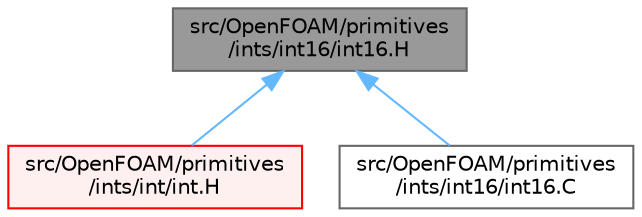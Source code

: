 digraph "src/OpenFOAM/primitives/ints/int16/int16.H"
{
 // LATEX_PDF_SIZE
  bgcolor="transparent";
  edge [fontname=Helvetica,fontsize=10,labelfontname=Helvetica,labelfontsize=10];
  node [fontname=Helvetica,fontsize=10,shape=box,height=0.2,width=0.4];
  Node1 [id="Node000001",label="src/OpenFOAM/primitives\l/ints/int16/int16.H",height=0.2,width=0.4,color="gray40", fillcolor="grey60", style="filled", fontcolor="black",tooltip="16bit signed integer. I/O is done as an int32."];
  Node1 -> Node2 [id="edge1_Node000001_Node000002",dir="back",color="steelblue1",style="solid",tooltip=" "];
  Node2 [id="Node000002",label="src/OpenFOAM/primitives\l/ints/int/int.H",height=0.2,width=0.4,color="red", fillcolor="#FFF0F0", style="filled",URL="$int_8H.html",tooltip="System signed integer."];
  Node1 -> Node5294 [id="edge2_Node000001_Node005294",dir="back",color="steelblue1",style="solid",tooltip=" "];
  Node5294 [id="Node005294",label="src/OpenFOAM/primitives\l/ints/int16/int16.C",height=0.2,width=0.4,color="grey40", fillcolor="white", style="filled",URL="$int16_8C.html",tooltip=" "];
}
